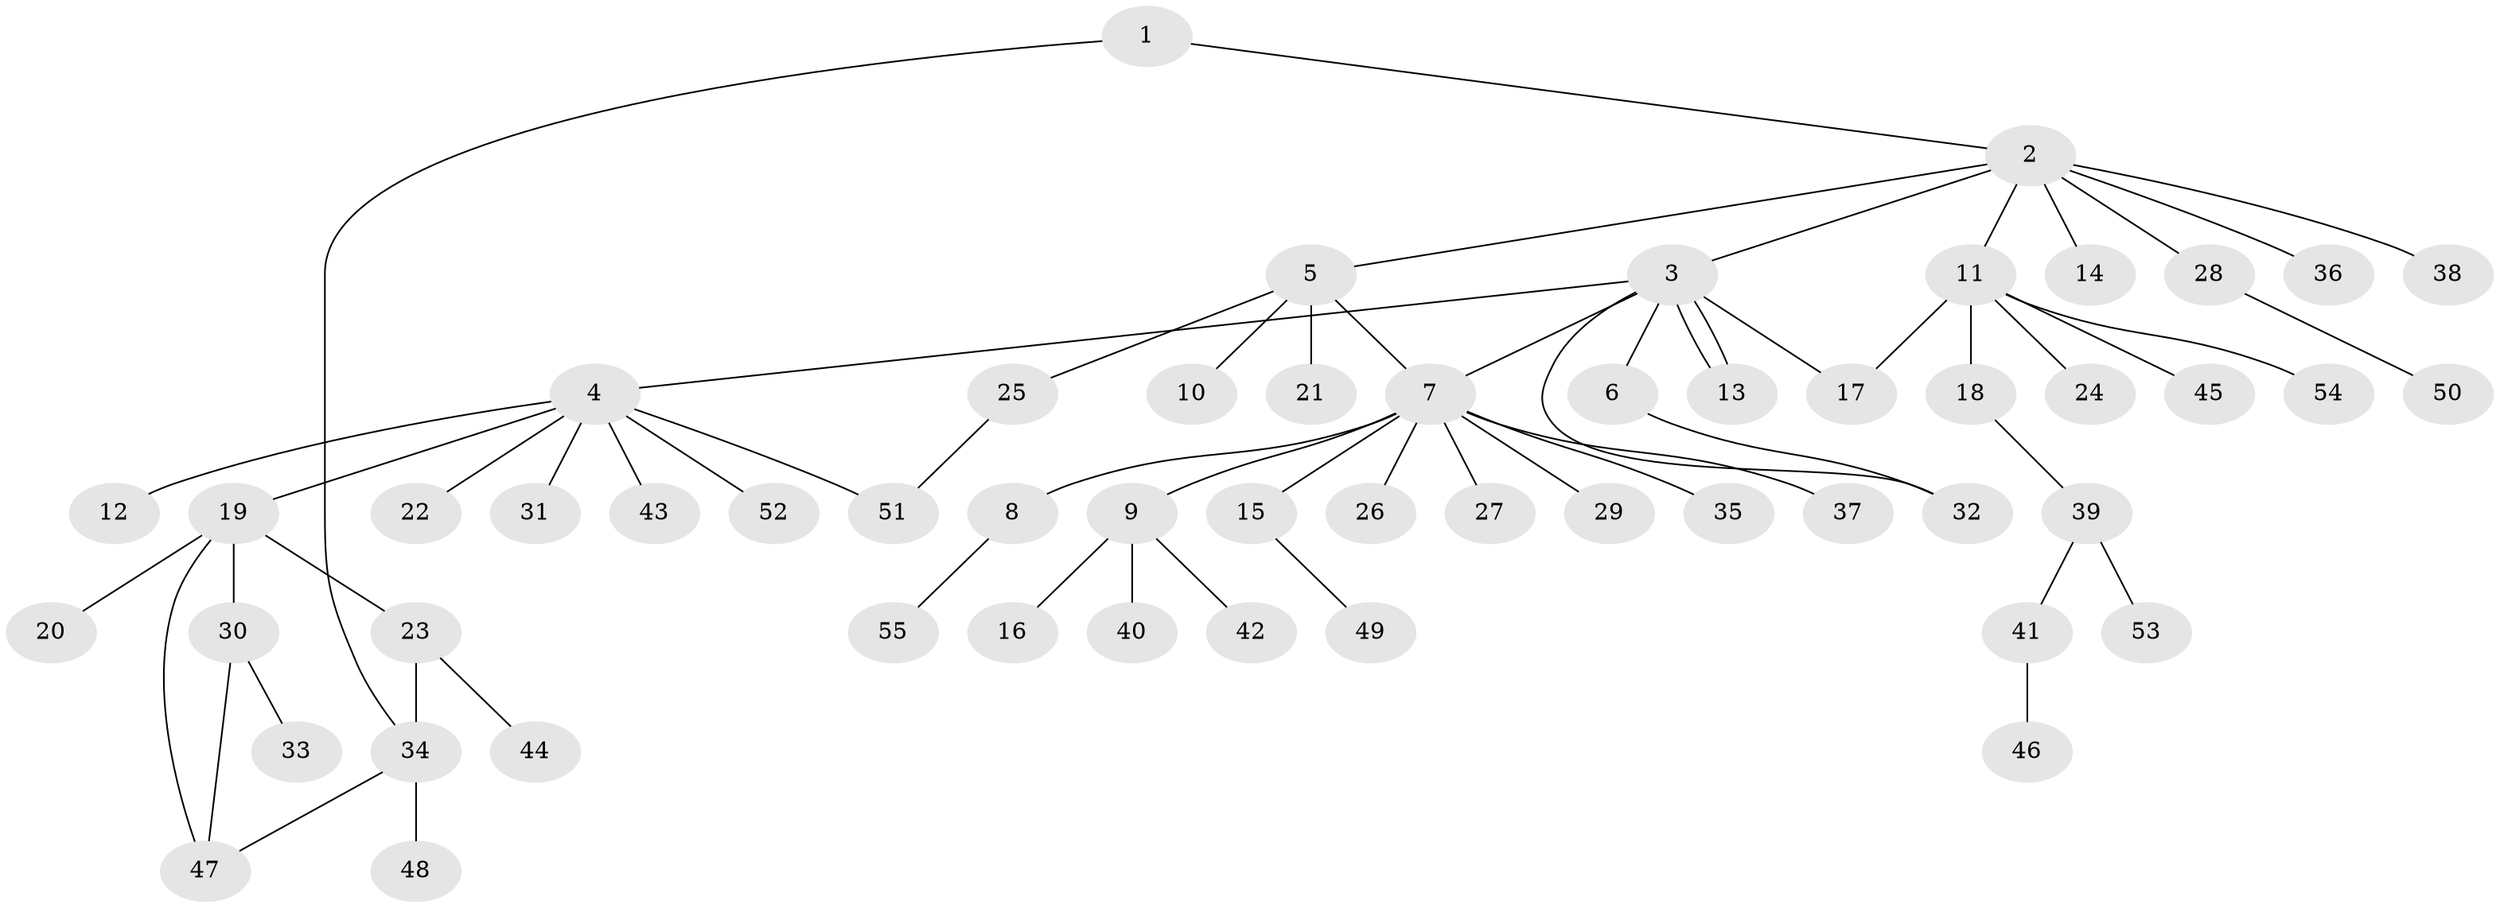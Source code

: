 // coarse degree distribution, {2: 0.15151515151515152, 8: 0.06060606060606061, 5: 0.030303030303030304, 4: 0.06060606060606061, 9: 0.030303030303030304, 1: 0.6060606060606061, 3: 0.06060606060606061}
// Generated by graph-tools (version 1.1) at 2025/17/03/04/25 18:17:59]
// undirected, 55 vertices, 62 edges
graph export_dot {
graph [start="1"]
  node [color=gray90,style=filled];
  1;
  2;
  3;
  4;
  5;
  6;
  7;
  8;
  9;
  10;
  11;
  12;
  13;
  14;
  15;
  16;
  17;
  18;
  19;
  20;
  21;
  22;
  23;
  24;
  25;
  26;
  27;
  28;
  29;
  30;
  31;
  32;
  33;
  34;
  35;
  36;
  37;
  38;
  39;
  40;
  41;
  42;
  43;
  44;
  45;
  46;
  47;
  48;
  49;
  50;
  51;
  52;
  53;
  54;
  55;
  1 -- 2;
  1 -- 34;
  2 -- 3;
  2 -- 5;
  2 -- 11;
  2 -- 14;
  2 -- 28;
  2 -- 36;
  2 -- 38;
  3 -- 4;
  3 -- 6;
  3 -- 7;
  3 -- 13;
  3 -- 13;
  3 -- 17;
  3 -- 32;
  4 -- 12;
  4 -- 19;
  4 -- 22;
  4 -- 31;
  4 -- 43;
  4 -- 51;
  4 -- 52;
  5 -- 7;
  5 -- 10;
  5 -- 21;
  5 -- 25;
  6 -- 32;
  7 -- 8;
  7 -- 9;
  7 -- 15;
  7 -- 26;
  7 -- 27;
  7 -- 29;
  7 -- 35;
  7 -- 37;
  8 -- 55;
  9 -- 16;
  9 -- 40;
  9 -- 42;
  11 -- 17;
  11 -- 18;
  11 -- 24;
  11 -- 45;
  11 -- 54;
  15 -- 49;
  18 -- 39;
  19 -- 20;
  19 -- 23;
  19 -- 30;
  19 -- 47;
  23 -- 34;
  23 -- 44;
  25 -- 51;
  28 -- 50;
  30 -- 33;
  30 -- 47;
  34 -- 47;
  34 -- 48;
  39 -- 41;
  39 -- 53;
  41 -- 46;
}

